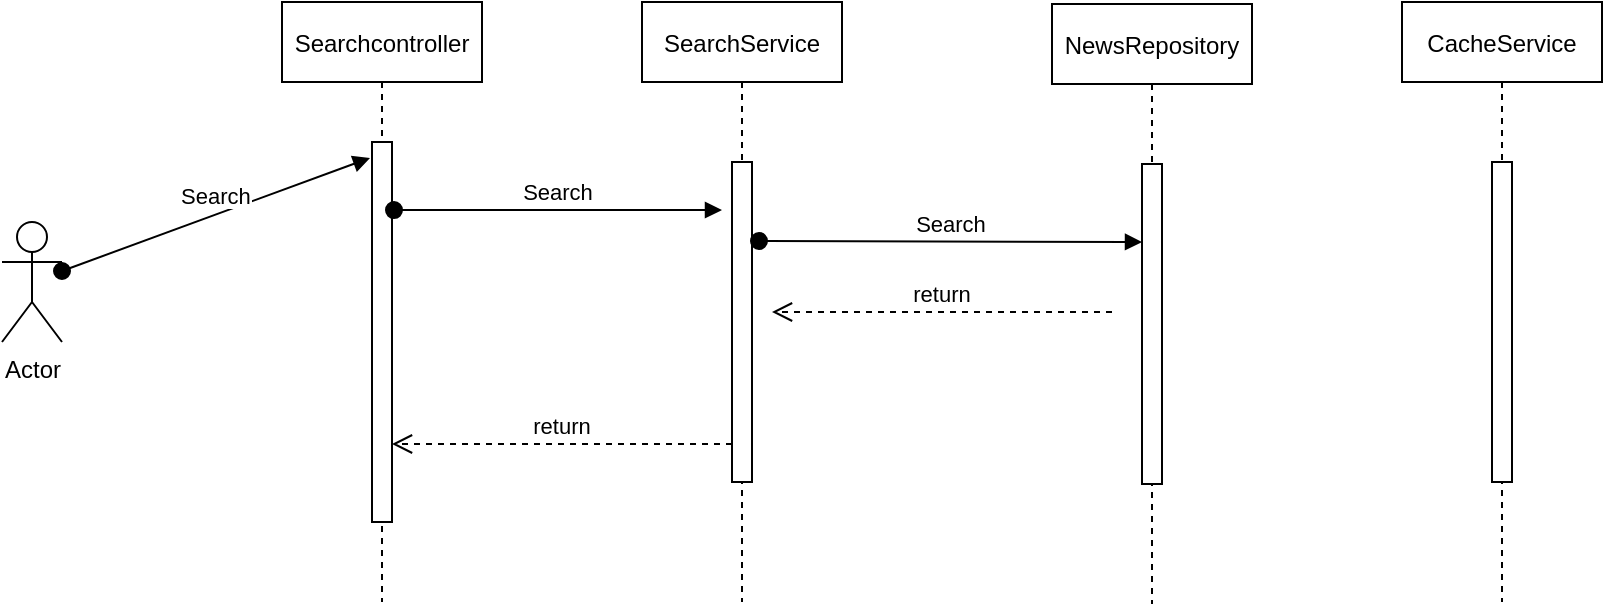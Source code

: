 <mxfile version="20.6.2" type="device" pages="3"><diagram id="kgpKYQtTHZ0yAKxKKP6v" name="Very Basic flow"><mxGraphModel dx="1958" dy="482" grid="1" gridSize="10" guides="1" tooltips="1" connect="1" arrows="1" fold="1" page="1" pageScale="1" pageWidth="850" pageHeight="1100" math="0" shadow="0"><root><mxCell id="0"/><mxCell id="1" parent="0"/><mxCell id="3nuBFxr9cyL0pnOWT2aG-1" value="Searchcontroller" style="shape=umlLifeline;perimeter=lifelinePerimeter;container=1;collapsible=0;recursiveResize=0;rounded=0;shadow=0;strokeWidth=1;" parent="1" vertex="1"><mxGeometry x="120" y="80" width="100" height="300" as="geometry"/></mxCell><mxCell id="3nuBFxr9cyL0pnOWT2aG-2" value="" style="points=[];perimeter=orthogonalPerimeter;rounded=0;shadow=0;strokeWidth=1;" parent="3nuBFxr9cyL0pnOWT2aG-1" vertex="1"><mxGeometry x="45" y="70" width="10" height="190" as="geometry"/></mxCell><mxCell id="3nuBFxr9cyL0pnOWT2aG-5" value="SearchService" style="shape=umlLifeline;perimeter=lifelinePerimeter;container=1;collapsible=0;recursiveResize=0;rounded=0;shadow=0;strokeWidth=1;" parent="1" vertex="1"><mxGeometry x="300" y="80" width="100" height="300" as="geometry"/></mxCell><mxCell id="3nuBFxr9cyL0pnOWT2aG-6" value="" style="points=[];perimeter=orthogonalPerimeter;rounded=0;shadow=0;strokeWidth=1;" parent="3nuBFxr9cyL0pnOWT2aG-5" vertex="1"><mxGeometry x="45" y="80" width="10" height="160" as="geometry"/></mxCell><mxCell id="3nuBFxr9cyL0pnOWT2aG-7" value="return" style="verticalAlign=bottom;endArrow=open;dashed=1;endSize=8;exitX=0;exitY=0.95;shadow=0;strokeWidth=1;" parent="1" edge="1"><mxGeometry relative="1" as="geometry"><mxPoint x="175" y="301.0" as="targetPoint"/><mxPoint x="345" y="301.0" as="sourcePoint"/></mxGeometry></mxCell><mxCell id="TrENyqCY2jKBfkSusDQ1-1" value="NewsRepository" style="shape=umlLifeline;perimeter=lifelinePerimeter;container=1;collapsible=0;recursiveResize=0;rounded=0;shadow=0;strokeWidth=1;" parent="1" vertex="1"><mxGeometry x="505" y="81" width="100" height="300" as="geometry"/></mxCell><mxCell id="TrENyqCY2jKBfkSusDQ1-2" value="" style="points=[];perimeter=orthogonalPerimeter;rounded=0;shadow=0;strokeWidth=1;" parent="TrENyqCY2jKBfkSusDQ1-1" vertex="1"><mxGeometry x="45" y="80" width="10" height="160" as="geometry"/></mxCell><mxCell id="Qb2LHM_yrIfKZlA9ga90-2" value="Search" style="verticalAlign=bottom;startArrow=oval;endArrow=block;startSize=8;shadow=0;strokeWidth=1;" parent="TrENyqCY2jKBfkSusDQ1-1" edge="1"><mxGeometry relative="1" as="geometry"><mxPoint x="-146.5" y="118.5" as="sourcePoint"/><mxPoint x="45" y="119" as="targetPoint"/></mxGeometry></mxCell><mxCell id="TrENyqCY2jKBfkSusDQ1-3" value="CacheService" style="shape=umlLifeline;perimeter=lifelinePerimeter;container=1;collapsible=0;recursiveResize=0;rounded=0;shadow=0;strokeWidth=1;" parent="1" vertex="1"><mxGeometry x="680" y="80" width="100" height="300" as="geometry"/></mxCell><mxCell id="TrENyqCY2jKBfkSusDQ1-4" value="" style="points=[];perimeter=orthogonalPerimeter;rounded=0;shadow=0;strokeWidth=1;" parent="TrENyqCY2jKBfkSusDQ1-3" vertex="1"><mxGeometry x="45" y="80" width="10" height="160" as="geometry"/></mxCell><mxCell id="TrENyqCY2jKBfkSusDQ1-5" value="Actor" style="shape=umlActor;verticalLabelPosition=bottom;verticalAlign=top;html=1;outlineConnect=0;" parent="1" vertex="1"><mxGeometry x="-20" y="190" width="30" height="60" as="geometry"/></mxCell><mxCell id="3nuBFxr9cyL0pnOWT2aG-3" value="Search" style="verticalAlign=bottom;startArrow=oval;endArrow=block;startSize=8;shadow=0;strokeWidth=1;entryX=-0.1;entryY=0.042;entryDx=0;entryDy=0;entryPerimeter=0;" parent="1" source="TrENyqCY2jKBfkSusDQ1-5" target="3nuBFxr9cyL0pnOWT2aG-2" edge="1"><mxGeometry relative="1" as="geometry"><mxPoint x="40" y="180" as="sourcePoint"/></mxGeometry></mxCell><mxCell id="Qb2LHM_yrIfKZlA9ga90-1" value="Search" style="verticalAlign=bottom;startArrow=oval;endArrow=block;startSize=8;shadow=0;strokeWidth=1;exitX=1.1;exitY=0.179;exitDx=0;exitDy=0;exitPerimeter=0;" parent="1" source="3nuBFxr9cyL0pnOWT2aG-2" edge="1"><mxGeometry relative="1" as="geometry"><mxPoint x="20" y="224.495" as="sourcePoint"/><mxPoint x="340" y="184" as="targetPoint"/></mxGeometry></mxCell><mxCell id="Qb2LHM_yrIfKZlA9ga90-3" value="return" style="verticalAlign=bottom;endArrow=open;dashed=1;endSize=8;exitX=0;exitY=0.95;shadow=0;strokeWidth=1;" parent="1" edge="1"><mxGeometry relative="1" as="geometry"><mxPoint x="365" y="235.0" as="targetPoint"/><mxPoint x="535" y="235.0" as="sourcePoint"/></mxGeometry></mxCell></root></mxGraphModel></diagram><diagram name="Full Flow" id="YIWLVVvchIDuE7vAmPcl"><mxGraphModel dx="1958" dy="482" grid="1" gridSize="10" guides="1" tooltips="1" connect="1" arrows="1" fold="1" page="1" pageScale="1" pageWidth="850" pageHeight="1100" math="0" shadow="0"><root><mxCell id="LgyY-YO2MXvoEvu5bOZ8-0"/><mxCell id="LgyY-YO2MXvoEvu5bOZ8-1" parent="LgyY-YO2MXvoEvu5bOZ8-0"/><mxCell id="5z4Dpnn9t8EosBwxEi6B-26" value="frame" style="shape=umlFrame;whiteSpace=wrap;html=1;fillStyle=solid;opacity=50;" parent="LgyY-YO2MXvoEvu5bOZ8-1" vertex="1"><mxGeometry x="190" y="798" width="570" height="92" as="geometry"/></mxCell><mxCell id="5z4Dpnn9t8EosBwxEi6B-23" value="frame" style="shape=umlFrame;whiteSpace=wrap;html=1;fillStyle=solid;opacity=50;" parent="LgyY-YO2MXvoEvu5bOZ8-1" vertex="1"><mxGeometry x="193" y="574" width="567" height="206" as="geometry"/></mxCell><mxCell id="5z4Dpnn9t8EosBwxEi6B-11" value="ELSE" style="shape=umlFrame;whiteSpace=wrap;html=1;fillColor=#ffe6cc;strokeColor=#d79b00;opacity=50;fillStyle=solid;" parent="LgyY-YO2MXvoEvu5bOZ8-1" vertex="1"><mxGeometry x="261" y="454" width="499" height="98" as="geometry"/></mxCell><mxCell id="5z4Dpnn9t8EosBwxEi6B-17" value="ELSE" style="shape=umlFrame;whiteSpace=wrap;html=1;fillStyle=solid;opacity=50;" parent="LgyY-YO2MXvoEvu5bOZ8-1" vertex="1"><mxGeometry x="260" y="705" width="380" height="55" as="geometry"/></mxCell><mxCell id="5z4Dpnn9t8EosBwxEi6B-13" value="Search News&amp;nbsp; &amp;nbsp; &amp;nbsp; &amp;nbsp; &amp;nbsp; &amp;nbsp; &amp;nbsp; &amp;nbsp; &amp;nbsp; &amp;nbsp; &amp;nbsp; &amp;nbsp; &amp;nbsp; &amp;nbsp; &amp;nbsp; &amp;nbsp; &amp;nbsp; &amp;nbsp; &amp;nbsp;" style="html=1;verticalAlign=bottom;endArrow=block;entryX=0;entryY=0;rounded=0;exitX=0.261;exitY=0.102;exitDx=0;exitDy=0;exitPerimeter=0;" parent="LgyY-YO2MXvoEvu5bOZ8-1" edge="1"><mxGeometry relative="1" as="geometry"><mxPoint x="360.18" y="479.996" as="sourcePoint"/><mxPoint x="715" y="480" as="targetPoint"/></mxGeometry></mxCell><mxCell id="5z4Dpnn9t8EosBwxEi6B-4" value="IF Offline Mode" style="shape=umlFrame;whiteSpace=wrap;html=1;fillColor=#ffe6cc;strokeColor=#d79b00;opacity=50;fillStyle=solid;" parent="LgyY-YO2MXvoEvu5bOZ8-1" vertex="1"><mxGeometry x="260" y="195" width="380" height="125" as="geometry"/></mxCell><mxCell id="LgyY-YO2MXvoEvu5bOZ8-2" value="Searchcontroller" style="shape=umlLifeline;perimeter=lifelinePerimeter;container=1;collapsible=0;recursiveResize=0;rounded=0;shadow=0;strokeWidth=1;" parent="LgyY-YO2MXvoEvu5bOZ8-1" vertex="1"><mxGeometry x="120" y="80" width="100" height="890" as="geometry"/></mxCell><mxCell id="LgyY-YO2MXvoEvu5bOZ8-3" value="" style="points=[];perimeter=orthogonalPerimeter;rounded=0;shadow=0;strokeWidth=1;" parent="LgyY-YO2MXvoEvu5bOZ8-2" vertex="1"><mxGeometry x="45" y="70" width="10" height="820" as="geometry"/></mxCell><mxCell id="LgyY-YO2MXvoEvu5bOZ8-4" value="SearchService" style="shape=umlLifeline;perimeter=lifelinePerimeter;container=1;collapsible=0;recursiveResize=0;rounded=0;shadow=0;strokeWidth=1;" parent="LgyY-YO2MXvoEvu5bOZ8-1" vertex="1"><mxGeometry x="300" y="80" width="100" height="890" as="geometry"/></mxCell><mxCell id="LgyY-YO2MXvoEvu5bOZ8-5" value="" style="points=[];perimeter=orthogonalPerimeter;rounded=0;shadow=0;strokeWidth=1;" parent="LgyY-YO2MXvoEvu5bOZ8-4" vertex="1"><mxGeometry x="45" y="80" width="10" height="810" as="geometry"/></mxCell><mxCell id="5z4Dpnn9t8EosBwxEi6B-7" value="" style="html=1;points=[];perimeter=orthogonalPerimeter;fillStyle=solid;opacity=50;" parent="LgyY-YO2MXvoEvu5bOZ8-4" vertex="1"><mxGeometry x="50" y="190" width="10" height="40" as="geometry"/></mxCell><mxCell id="5z4Dpnn9t8EosBwxEi6B-8" value="Check If cache is not&lt;br&gt;&amp;nbsp; too much old" style="edgeStyle=orthogonalEdgeStyle;html=1;align=left;spacingLeft=2;endArrow=block;rounded=0;entryX=1;entryY=0;" parent="LgyY-YO2MXvoEvu5bOZ8-4" edge="1"><mxGeometry relative="1" as="geometry"><mxPoint x="55" y="185" as="sourcePoint"/><Array as="points"><mxPoint x="85" y="185"/></Array><mxPoint x="60" y="205" as="targetPoint"/></mxGeometry></mxCell><mxCell id="LgyY-YO2MXvoEvu5bOZ8-6" value="Cached Search Results" style="verticalAlign=bottom;endArrow=open;dashed=1;endSize=8;exitX=0;exitY=0.95;shadow=0;strokeWidth=1;" parent="LgyY-YO2MXvoEvu5bOZ8-1" edge="1"><mxGeometry relative="1" as="geometry"><mxPoint x="175" y="416.0" as="targetPoint"/><mxPoint x="345" y="416.0" as="sourcePoint"/></mxGeometry></mxCell><mxCell id="LgyY-YO2MXvoEvu5bOZ8-7" value="CacheService" style="shape=umlLifeline;perimeter=lifelinePerimeter;container=1;collapsible=0;recursiveResize=0;rounded=0;shadow=0;strokeWidth=1;" parent="LgyY-YO2MXvoEvu5bOZ8-1" vertex="1"><mxGeometry x="506" y="81" width="100" height="760" as="geometry"/></mxCell><mxCell id="LgyY-YO2MXvoEvu5bOZ8-8" value="" style="points=[];perimeter=orthogonalPerimeter;rounded=0;shadow=0;strokeWidth=1;" parent="LgyY-YO2MXvoEvu5bOZ8-7" vertex="1"><mxGeometry x="46" y="80" width="10" height="680" as="geometry"/></mxCell><mxCell id="LgyY-YO2MXvoEvu5bOZ8-9" value="getCachedResults" style="verticalAlign=bottom;startArrow=oval;endArrow=block;startSize=8;shadow=0;strokeWidth=1;" parent="LgyY-YO2MXvoEvu5bOZ8-7" edge="1"><mxGeometry relative="1" as="geometry"><mxPoint x="-146.5" y="140.5" as="sourcePoint"/><mxPoint x="45" y="141" as="targetPoint"/></mxGeometry></mxCell><mxCell id="LgyY-YO2MXvoEvu5bOZ8-10" value="&#10;NewsRepository" style="shape=umlLifeline;perimeter=lifelinePerimeter;container=1;collapsible=0;recursiveResize=0;rounded=0;shadow=0;strokeWidth=1;" parent="LgyY-YO2MXvoEvu5bOZ8-1" vertex="1"><mxGeometry x="680" y="80" width="100" height="670" as="geometry"/></mxCell><mxCell id="5z4Dpnn9t8EosBwxEi6B-14" value="Search Results&amp;nbsp; &amp;nbsp; &amp;nbsp; &amp;nbsp; &amp;nbsp; &amp;nbsp; &amp;nbsp; &amp;nbsp; &amp;nbsp; &amp;nbsp; &amp;nbsp; &amp;nbsp; &amp;nbsp; &amp;nbsp; &amp;nbsp; &amp;nbsp; &amp;nbsp;&amp;nbsp;" style="html=1;verticalAlign=bottom;endArrow=open;dashed=1;endSize=8;exitX=0;exitY=0.95;rounded=0;" parent="LgyY-YO2MXvoEvu5bOZ8-10" edge="1"><mxGeometry relative="1" as="geometry"><mxPoint x="-320" y="431" as="targetPoint"/><mxPoint x="35" y="430" as="sourcePoint"/></mxGeometry></mxCell><mxCell id="LgyY-YO2MXvoEvu5bOZ8-11" value="" style="points=[];perimeter=orthogonalPerimeter;rounded=0;shadow=0;strokeWidth=1;" parent="LgyY-YO2MXvoEvu5bOZ8-10" vertex="1"><mxGeometry x="45" y="355" width="10" height="160" as="geometry"/></mxCell><mxCell id="LgyY-YO2MXvoEvu5bOZ8-12" value="Actor" style="shape=umlActor;verticalLabelPosition=bottom;verticalAlign=top;html=1;outlineConnect=0;" parent="LgyY-YO2MXvoEvu5bOZ8-1" vertex="1"><mxGeometry x="-82" y="413" width="30" height="60" as="geometry"/></mxCell><mxCell id="LgyY-YO2MXvoEvu5bOZ8-13" value="Search" style="verticalAlign=bottom;startArrow=oval;endArrow=block;startSize=8;shadow=0;strokeWidth=1;entryX=-0.1;entryY=0.042;entryDx=0;entryDy=0;entryPerimeter=0;" parent="LgyY-YO2MXvoEvu5bOZ8-1" target="LgyY-YO2MXvoEvu5bOZ8-3" edge="1"><mxGeometry relative="1" as="geometry"><mxPoint x="-30" y="410" as="sourcePoint"/></mxGeometry></mxCell><mxCell id="LgyY-YO2MXvoEvu5bOZ8-14" value="Search" style="verticalAlign=bottom;startArrow=oval;endArrow=block;startSize=8;shadow=0;strokeWidth=1;exitX=1.2;exitY=0.059;exitDx=0;exitDy=0;exitPerimeter=0;" parent="LgyY-YO2MXvoEvu5bOZ8-1" source="LgyY-YO2MXvoEvu5bOZ8-3" edge="1"><mxGeometry relative="1" as="geometry"><mxPoint x="20" y="224.495" as="sourcePoint"/><mxPoint x="340" y="184" as="targetPoint"/></mxGeometry></mxCell><mxCell id="LgyY-YO2MXvoEvu5bOZ8-15" value="return" style="verticalAlign=bottom;endArrow=open;dashed=1;endSize=8;exitX=0;exitY=0.95;shadow=0;strokeWidth=1;" parent="LgyY-YO2MXvoEvu5bOZ8-1" edge="1"><mxGeometry relative="1" as="geometry"><mxPoint x="364" y="245.0" as="targetPoint"/><mxPoint x="534" y="245.0" as="sourcePoint"/></mxGeometry></mxCell><mxCell id="5z4Dpnn9t8EosBwxEi6B-9" value="IF cache is pressnt and not old" style="shape=umlFrame;whiteSpace=wrap;html=1;fillColor=#ffe6cc;strokeColor=#d79b00;opacity=50;fillStyle=solid;" parent="LgyY-YO2MXvoEvu5bOZ8-1" vertex="1"><mxGeometry x="260" y="356" width="380" height="74" as="geometry"/></mxCell><mxCell id="5z4Dpnn9t8EosBwxEi6B-10" value="Search Results" style="verticalAlign=bottom;endArrow=open;dashed=1;endSize=8;shadow=0;strokeWidth=1;" parent="LgyY-YO2MXvoEvu5bOZ8-1" edge="1"><mxGeometry relative="1" as="geometry"><mxPoint x="169.5" y="920" as="targetPoint"/><mxPoint x="349.5" y="920" as="sourcePoint"/><Array as="points"><mxPoint x="280" y="920"/></Array></mxGeometry></mxCell><mxCell id="5z4Dpnn9t8EosBwxEi6B-15" value="OverWrite cache" style="html=1;verticalAlign=bottom;startArrow=oval;startFill=1;endArrow=block;startSize=8;rounded=0;" parent="LgyY-YO2MXvoEvu5bOZ8-1" edge="1"><mxGeometry x="-0.003" y="10" width="60" relative="1" as="geometry"><mxPoint x="365" y="663" as="sourcePoint"/><mxPoint x="555.5" y="663" as="targetPoint"/><mxPoint as="offset"/></mxGeometry></mxCell><mxCell id="5z4Dpnn9t8EosBwxEi6B-16" value="IF Cache was OLD" style="shape=umlFrame;whiteSpace=wrap;html=1;fillStyle=solid;opacity=50;" parent="LgyY-YO2MXvoEvu5bOZ8-1" vertex="1"><mxGeometry x="262" y="621" width="378" height="70" as="geometry"/></mxCell><mxCell id="5z4Dpnn9t8EosBwxEi6B-18" value="WriteOnlyIfMissing" style="html=1;verticalAlign=bottom;startArrow=oval;startFill=1;endArrow=block;startSize=8;rounded=0;" parent="LgyY-YO2MXvoEvu5bOZ8-1" edge="1"><mxGeometry x="0.333" y="10" width="60" relative="1" as="geometry"><mxPoint x="360" y="740" as="sourcePoint"/><mxPoint x="552" y="740" as="targetPoint"/><mxPoint as="offset"/></mxGeometry></mxCell><mxCell id="5z4Dpnn9t8EosBwxEi6B-19" value="Results" style="html=1;verticalAlign=bottom;endArrow=open;dashed=1;endSize=8;rounded=0;" parent="LgyY-YO2MXvoEvu5bOZ8-1" edge="1"><mxGeometry relative="1" as="geometry"><mxPoint x="143.5" y="919" as="sourcePoint"/><mxPoint x="-40" y="490" as="targetPoint"/></mxGeometry></mxCell><mxCell id="5z4Dpnn9t8EosBwxEi6B-24" value="&lt;b&gt;If back end new source was live&amp;nbsp;&lt;/b&gt;" style="text;html=1;strokeColor=none;fillColor=none;align=center;verticalAlign=middle;whiteSpace=wrap;rounded=0;fillStyle=solid;opacity=50;" parent="LgyY-YO2MXvoEvu5bOZ8-1" vertex="1"><mxGeometry x="360" y="580" width="130" height="30" as="geometry"/></mxCell><mxCell id="5z4Dpnn9t8EosBwxEi6B-28" value="if back end service was down&amp;nbsp; &amp;nbsp;gthen return the cached results even it is old&amp;nbsp;&lt;br&gt;" style="text;html=1;align=center;verticalAlign=middle;resizable=0;points=[];autosize=1;strokeColor=none;fillColor=none;" parent="LgyY-YO2MXvoEvu5bOZ8-1" vertex="1"><mxGeometry x="280" y="850" width="430" height="30" as="geometry"/></mxCell></root></mxGraphModel></diagram><diagram id="VTzaKO4tIAxlZcLiUTgY" name="architecture"><mxGraphModel dx="3490" dy="1032" grid="1" gridSize="10" guides="1" tooltips="1" connect="1" arrows="1" fold="1" page="1" pageScale="1" pageWidth="850" pageHeight="1100" math="0" shadow="0"><root><mxCell id="0"/><mxCell id="1" parent="0"/><mxCell id="AwYYw_u2-2AbiqQCKj6b-27" value="" style="rounded=1;whiteSpace=wrap;html=1;fontSize=16;fontColor=#660000;" vertex="1" parent="1"><mxGeometry x="-270" y="20" width="1350" height="550" as="geometry"/></mxCell><mxCell id="AwYYw_u2-2AbiqQCKj6b-24" value="" style="ellipse;shape=cloud;whiteSpace=wrap;html=1;fillColor=#f5f5f5;fontColor=#333333;strokeColor=#666666;" vertex="1" parent="1"><mxGeometry x="860" y="261" width="100" height="80" as="geometry"/></mxCell><mxCell id="AwYYw_u2-2AbiqQCKj6b-18" value="" style="rounded=1;whiteSpace=wrap;html=1;fillColor=#ffe6cc;strokeColor=#d79b00;" vertex="1" parent="1"><mxGeometry x="590" y="123" width="220" height="360" as="geometry"/></mxCell><mxCell id="AwYYw_u2-2AbiqQCKj6b-17" value="" style="rounded=1;whiteSpace=wrap;html=1;fillColor=#ffe6cc;strokeColor=#d79b00;" vertex="1" parent="1"><mxGeometry x="78" y="130" width="202" height="360" as="geometry"/></mxCell><mxCell id="AwYYw_u2-2AbiqQCKj6b-7" value="" style="ellipse;shape=cloud;whiteSpace=wrap;html=1;fillColor=#f5f5f5;fontColor=#333333;strokeColor=#666666;" vertex="1" parent="1"><mxGeometry x="-22" y="257" width="100" height="80" as="geometry"/></mxCell><mxCell id="AwYYw_u2-2AbiqQCKj6b-1" value="" style="rounded=1;whiteSpace=wrap;html=1;fillColor=#ffe6cc;strokeColor=#d79b00;" vertex="1" parent="1"><mxGeometry x="320" y="130" width="240" height="360" as="geometry"/></mxCell><mxCell id="AwYYw_u2-2AbiqQCKj6b-12" style="edgeStyle=orthogonalEdgeStyle;rounded=0;orthogonalLoop=1;jettySize=auto;html=1;" edge="1" parent="1" source="AwYYw_u2-2AbiqQCKj6b-2" target="AwYYw_u2-2AbiqQCKj6b-5"><mxGeometry relative="1" as="geometry"><Array as="points"><mxPoint x="260" y="357"/><mxPoint x="260" y="297"/></Array></mxGeometry></mxCell><mxCell id="AwYYw_u2-2AbiqQCKj6b-2" value="Services" style="rounded=1;whiteSpace=wrap;html=1;" vertex="1" parent="1"><mxGeometry x="380" y="327" width="120" height="60" as="geometry"/></mxCell><mxCell id="AwYYw_u2-2AbiqQCKj6b-13" style="edgeStyle=orthogonalEdgeStyle;rounded=0;orthogonalLoop=1;jettySize=auto;html=1;entryX=1;entryY=0.5;entryDx=0;entryDy=0;" edge="1" parent="1" source="AwYYw_u2-2AbiqQCKj6b-3" target="AwYYw_u2-2AbiqQCKj6b-5"><mxGeometry relative="1" as="geometry"><Array as="points"><mxPoint x="260" y="265"/><mxPoint x="260" y="297"/></Array></mxGeometry></mxCell><mxCell id="AwYYw_u2-2AbiqQCKj6b-14" value="" style="edgeStyle=orthogonalEdgeStyle;rounded=0;orthogonalLoop=1;jettySize=auto;html=1;" edge="1" parent="1" source="AwYYw_u2-2AbiqQCKj6b-3" target="AwYYw_u2-2AbiqQCKj6b-2"><mxGeometry relative="1" as="geometry"/></mxCell><mxCell id="AwYYw_u2-2AbiqQCKj6b-3" value="Contracts&amp;nbsp;&lt;br&gt;Models" style="rounded=1;whiteSpace=wrap;html=1;" vertex="1" parent="1"><mxGeometry x="380" y="240" width="120" height="50" as="geometry"/></mxCell><mxCell id="AwYYw_u2-2AbiqQCKj6b-15" style="edgeStyle=orthogonalEdgeStyle;rounded=0;orthogonalLoop=1;jettySize=auto;html=1;entryX=1;entryY=0.5;entryDx=0;entryDy=0;" edge="1" parent="1" source="AwYYw_u2-2AbiqQCKj6b-4" target="AwYYw_u2-2AbiqQCKj6b-3"><mxGeometry relative="1" as="geometry"><Array as="points"><mxPoint x="600" y="303"/><mxPoint x="600" y="265"/></Array></mxGeometry></mxCell><mxCell id="AwYYw_u2-2AbiqQCKj6b-16" style="edgeStyle=orthogonalEdgeStyle;rounded=0;orthogonalLoop=1;jettySize=auto;html=1;" edge="1" parent="1" source="AwYYw_u2-2AbiqQCKj6b-4" target="AwYYw_u2-2AbiqQCKj6b-2"><mxGeometry relative="1" as="geometry"><Array as="points"><mxPoint x="600" y="330"/><mxPoint x="600" y="357"/></Array></mxGeometry></mxCell><mxCell id="AwYYw_u2-2AbiqQCKj6b-4" value="Web &lt;br&gt;Controllers" style="rounded=1;whiteSpace=wrap;html=1;fillColor=#dae8fc;strokeColor=#6c8ebf;" vertex="1" parent="1"><mxGeometry x="645" y="246" width="120" height="114" as="geometry"/></mxCell><mxCell id="AwYYw_u2-2AbiqQCKj6b-9" value="Internet" style="edgeStyle=orthogonalEdgeStyle;rounded=0;orthogonalLoop=1;jettySize=auto;html=1;entryX=1;entryY=0.5;entryDx=0;entryDy=0;" edge="1" parent="1" source="AwYYw_u2-2AbiqQCKj6b-5" target="AwYYw_u2-2AbiqQCKj6b-6"><mxGeometry relative="1" as="geometry"/></mxCell><mxCell id="AwYYw_u2-2AbiqQCKj6b-5" value="Repository&lt;br&gt;" style="rounded=1;whiteSpace=wrap;html=1;fillColor=#dae8fc;strokeColor=#6c8ebf;" vertex="1" parent="1"><mxGeometry x="108" y="267" width="120" height="60" as="geometry"/></mxCell><mxCell id="AwYYw_u2-2AbiqQCKj6b-6" value="NewsAPI" style="rounded=1;whiteSpace=wrap;html=1;" vertex="1" parent="1"><mxGeometry x="-170" y="267" width="120" height="60" as="geometry"/></mxCell><mxCell id="AwYYw_u2-2AbiqQCKj6b-10" value="External Microservices" style="text;html=1;strokeColor=none;fillColor=none;align=center;verticalAlign=middle;whiteSpace=wrap;rounded=0;" vertex="1" parent="1"><mxGeometry x="-150" y="216" width="110" height="30" as="geometry"/></mxCell><mxCell id="AwYYw_u2-2AbiqQCKj6b-19" value="&lt;b&gt;&lt;font color=&quot;#660000&quot; style=&quot;font-size: 16px;&quot;&gt;Module Repo&amp;nbsp;&lt;/font&gt;&lt;/b&gt;" style="text;html=1;strokeColor=none;fillColor=none;align=center;verticalAlign=middle;whiteSpace=wrap;rounded=0;" vertex="1" parent="1"><mxGeometry x="100" y="60" width="110" height="30" as="geometry"/></mxCell><mxCell id="AwYYw_u2-2AbiqQCKj6b-20" value="&lt;b&gt;&lt;font color=&quot;#660000&quot; style=&quot;font-size: 16px;&quot;&gt;Module Core&lt;/font&gt;&lt;/b&gt;" style="text;html=1;strokeColor=none;fillColor=none;align=center;verticalAlign=middle;whiteSpace=wrap;rounded=0;" vertex="1" parent="1"><mxGeometry x="330" y="70" width="110" height="30" as="geometry"/></mxCell><mxCell id="AwYYw_u2-2AbiqQCKj6b-21" value="&lt;b&gt;&lt;font color=&quot;#660000&quot; style=&quot;font-size: 16px;&quot;&gt;Module Web&lt;/font&gt;&lt;/b&gt;" style="text;html=1;strokeColor=none;fillColor=none;align=center;verticalAlign=middle;whiteSpace=wrap;rounded=0;" vertex="1" parent="1"><mxGeometry x="620" y="80" width="110" height="30" as="geometry"/></mxCell><mxCell id="AwYYw_u2-2AbiqQCKj6b-26" style="edgeStyle=orthogonalEdgeStyle;rounded=0;orthogonalLoop=1;jettySize=auto;html=1;entryX=1;entryY=0.5;entryDx=0;entryDy=0;fontSize=16;fontColor=#660000;" edge="1" parent="1" source="AwYYw_u2-2AbiqQCKj6b-22" target="AwYYw_u2-2AbiqQCKj6b-4"><mxGeometry relative="1" as="geometry"/></mxCell><mxCell id="AwYYw_u2-2AbiqQCKj6b-22" value="Actor" style="shape=umlActor;verticalLabelPosition=bottom;verticalAlign=top;html=1;outlineConnect=0;fontSize=16;fontColor=#660000;" vertex="1" parent="1"><mxGeometry x="1010" y="273" width="30" height="60" as="geometry"/></mxCell><mxCell id="AwYYw_u2-2AbiqQCKj6b-23" value="&lt;b&gt;&lt;font color=&quot;#660000&quot; style=&quot;font-size: 16px;&quot;&gt;External users&amp;nbsp;&lt;/font&gt;&lt;/b&gt;" style="text;html=1;strokeColor=none;fillColor=none;align=center;verticalAlign=middle;whiteSpace=wrap;rounded=0;" vertex="1" parent="1"><mxGeometry x="940" y="93" width="110" height="30" as="geometry"/></mxCell></root></mxGraphModel></diagram></mxfile>
